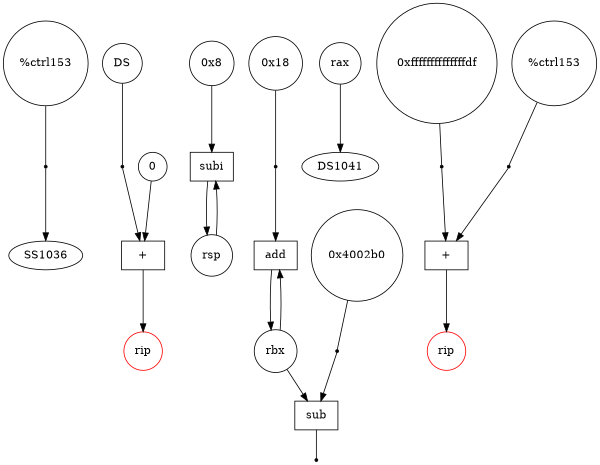 digraph test{
	size = "4,4";
"t71034" [label = "t7", shape = "point"];
"%ctrl1531034" [label = "%ctrl153", shape = "circle"];
"%ctrl1531034" -> "t71034"["dir" = "none"];
"DS1035" [label = "DS", shape = "circle"];
"t11035" [label = "t1", shape = "point"];
"DS1035" -> "t11035" ["dir" = "none"];
"t71034" -> "SS1036";
"subi1037" [label = "subi", shape = "box"];
"rsp1037" [label = "rsp", shape = "point"];
"rsp1037" [label = "rsp", shape = "circle"];
"rsp1037" -> "subi1037";
"0x81037" [label = "0x8", shape = "circle"];
"0x81037" -> "subi1037";
"rsp1037" [label = "rsp", shape = "circle"];
"subi1037" -> "rsp1037";
"add1038" [label = "+", shape = "box"];
"rip1038" [label = "rip", shape = "circle", color = "red"];
"t11035" -> "add1038"; 
"01038" [label = "0", shape = "circle"];
"01038" -> "add1038";
"add1038" -> "rip1038";
"0x181039" [label = "0x18", shape = "circle"];
"t11039" [label = "t1", shape = "point"];
"0x181039" -> "t11039" ["dir" = "none"];
"add1040" [label = "add", shape = "box"];
"rbx1040" [label = "rbx", shape = "point"];
"rbx1040" [label = "rbx", shape = "circle"];
"rbx1040" -> "add1040";
"t11039" -> "add1040";
"rbx1040" [label = "rbx", shape = "circle"];
"add1040" -> "rbx1040";
"rax1041" [label = "rax", shape = "circle"];
"rax1041" -> "DS1041";
"0x4002b01042" [label = "0x4002b0", shape = "circle"];
"t11042" [label = "t1", shape = "point"];
"0x4002b01042" -> "t11042" ["dir" = "none"];
"sub1043" [label = "sub", shape = "box"];
"t01043" [label = "t0", shape = "point"];
"rbx1040" -> "sub1043";
"t11042" -> "sub1043";
"t01043" [label = "t0", shape = "point"];
"sub1043" -> "t01043"["dir" = "none"];
"t11044" [label = "t1", shape = "point"];
"%ctrl1531044" [label = "%ctrl153", shape = "circle"];
"%ctrl1531044" -> "t11044"["dir" = "none"];
"0xffffffffffffffdf1045" [label = "0xffffffffffffffdf", shape = "circle"];
"t21045" [label = "t2", shape = "point"];
"0xffffffffffffffdf1045" -> "t21045" ["dir" = "none"];
"add1046" [label = "+", shape = "box"];
"rip1046" [label = "rip", shape = "circle", color = "red"];
"t11044" -> "add1046"; 
"t21045" -> "add1046"; 
"add1046" -> "rip1046";
}